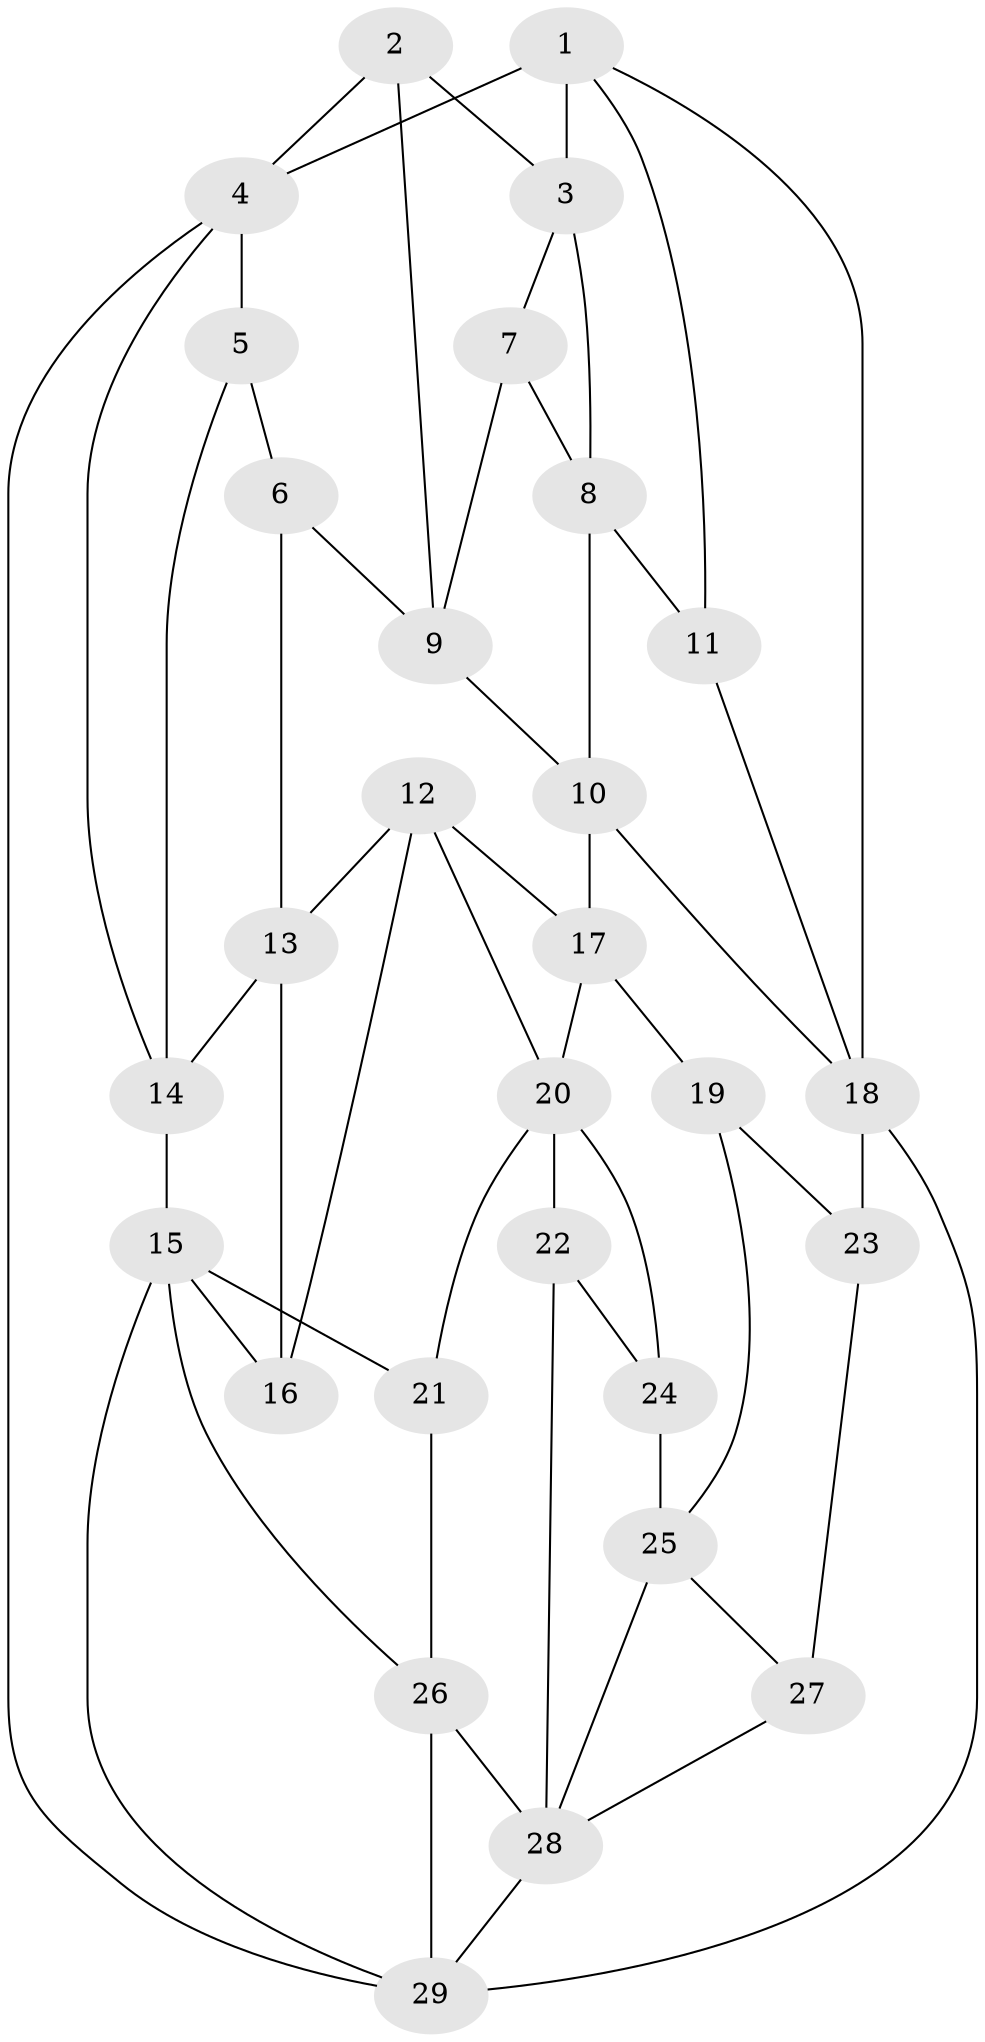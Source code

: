 // original degree distribution, {3: 0.022222222222222223, 4: 0.23333333333333334, 6: 0.2111111111111111, 5: 0.5333333333333333}
// Generated by graph-tools (version 1.1) at 2025/38/03/04/25 23:38:32]
// undirected, 29 vertices, 55 edges
graph export_dot {
  node [color=gray90,style=filled];
  1;
  2;
  3;
  4;
  5;
  6;
  7;
  8;
  9;
  10;
  11;
  12;
  13;
  14;
  15;
  16;
  17;
  18;
  19;
  20;
  21;
  22;
  23;
  24;
  25;
  26;
  27;
  28;
  29;
  1 -- 3 [weight=2.0];
  1 -- 4 [weight=1.0];
  1 -- 11 [weight=1.0];
  1 -- 18 [weight=1.0];
  2 -- 3 [weight=1.0];
  2 -- 4 [weight=1.0];
  2 -- 9 [weight=1.0];
  3 -- 7 [weight=1.0];
  3 -- 8 [weight=1.0];
  4 -- 5 [weight=2.0];
  4 -- 14 [weight=1.0];
  4 -- 29 [weight=1.0];
  5 -- 6 [weight=1.0];
  5 -- 14 [weight=1.0];
  6 -- 9 [weight=1.0];
  6 -- 13 [weight=1.0];
  7 -- 8 [weight=1.0];
  7 -- 9 [weight=1.0];
  8 -- 10 [weight=1.0];
  8 -- 11 [weight=2.0];
  9 -- 10 [weight=1.0];
  10 -- 17 [weight=1.0];
  10 -- 18 [weight=1.0];
  11 -- 18 [weight=1.0];
  12 -- 13 [weight=1.0];
  12 -- 16 [weight=1.0];
  12 -- 17 [weight=1.0];
  12 -- 20 [weight=1.0];
  13 -- 14 [weight=2.0];
  13 -- 16 [weight=2.0];
  14 -- 15 [weight=1.0];
  15 -- 16 [weight=1.0];
  15 -- 21 [weight=1.0];
  15 -- 26 [weight=1.0];
  15 -- 29 [weight=1.0];
  17 -- 19 [weight=2.0];
  17 -- 20 [weight=1.0];
  18 -- 23 [weight=3.0];
  18 -- 29 [weight=1.0];
  19 -- 23 [weight=1.0];
  19 -- 25 [weight=1.0];
  20 -- 21 [weight=1.0];
  20 -- 22 [weight=2.0];
  20 -- 24 [weight=1.0];
  21 -- 26 [weight=2.0];
  22 -- 24 [weight=1.0];
  22 -- 28 [weight=1.0];
  23 -- 27 [weight=2.0];
  24 -- 25 [weight=2.0];
  25 -- 27 [weight=1.0];
  25 -- 28 [weight=1.0];
  26 -- 28 [weight=1.0];
  26 -- 29 [weight=2.0];
  27 -- 28 [weight=1.0];
  28 -- 29 [weight=1.0];
}
